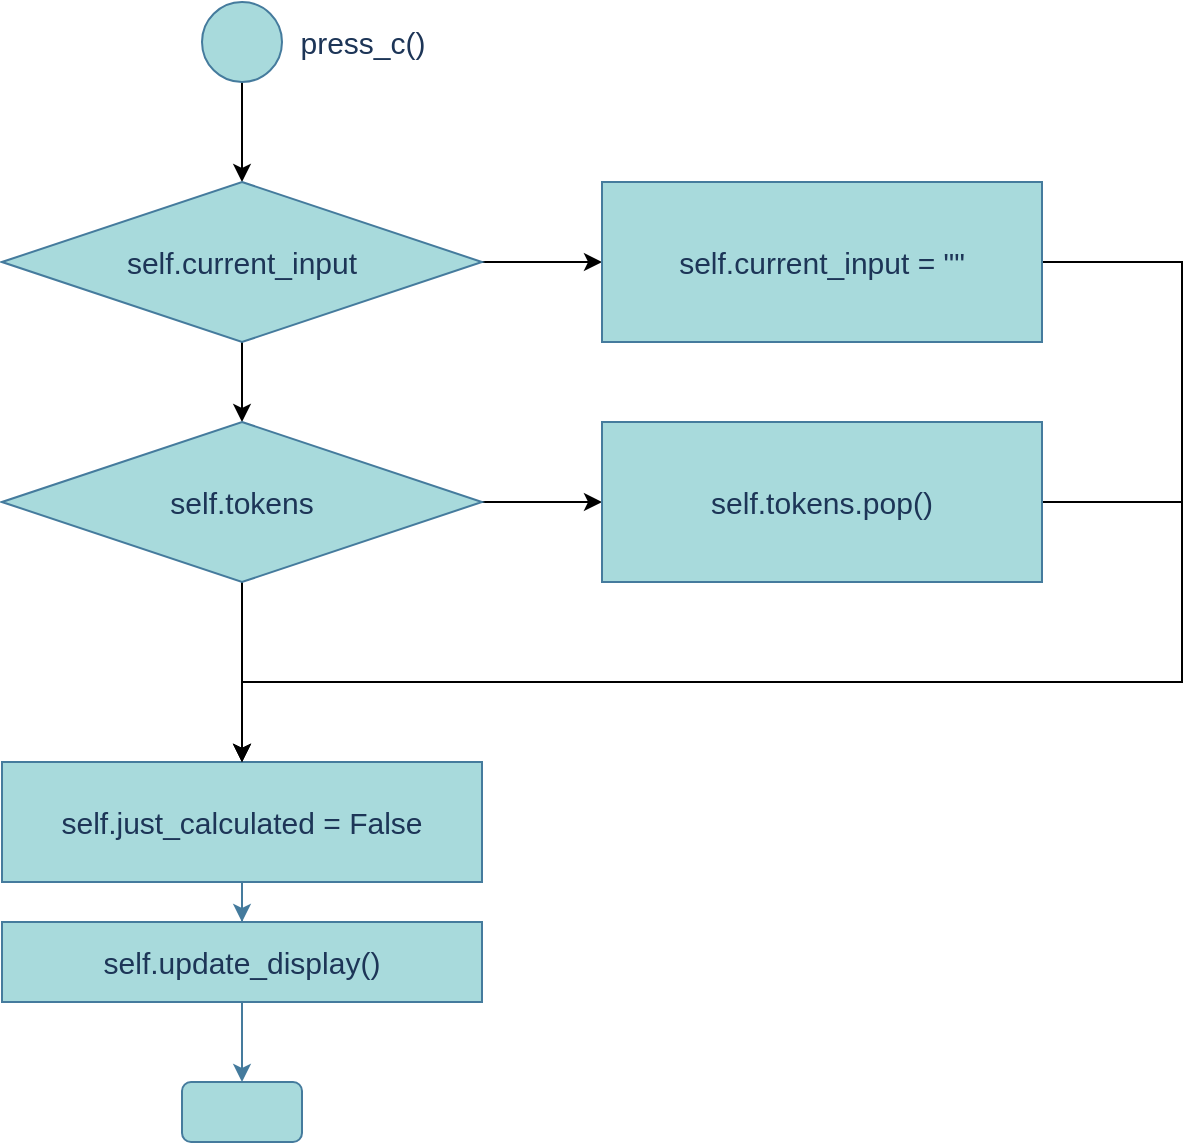 <mxfile version="26.2.2">
  <diagram name="페이지-1" id="7Uzg_gREa5HBoRs-v23F">
    <mxGraphModel dx="679" dy="2018" grid="1" gridSize="10" guides="1" tooltips="1" connect="1" arrows="1" fold="1" page="1" pageScale="1" pageWidth="4681" pageHeight="3300" math="0" shadow="0">
      <root>
        <mxCell id="0" />
        <mxCell id="1" parent="0" />
        <mxCell id="b_kXSumLN6QfNQzlvdBn-2" value="" style="edgeStyle=orthogonalEdgeStyle;rounded=0;orthogonalLoop=1;jettySize=auto;html=1;verticalAlign=middle;" edge="1" parent="1" source="wY5Fy5VMoEpxSJH9tn3--11" target="b_kXSumLN6QfNQzlvdBn-1">
          <mxGeometry relative="1" as="geometry" />
        </mxCell>
        <mxCell id="wY5Fy5VMoEpxSJH9tn3--11" value="" style="verticalLabelPosition=bottom;verticalAlign=middle;html=1;shape=mxgraph.flowchart.on-page_reference;strokeColor=#457B9D;fontColor=#1D3557;fillColor=#A8DADC;fontSize=15;" parent="1" vertex="1">
          <mxGeometry x="850" y="80" width="40" height="40" as="geometry" />
        </mxCell>
        <mxCell id="wY5Fy5VMoEpxSJH9tn3--12" value="press_c()" style="text;html=1;align=center;verticalAlign=middle;resizable=0;points=[];autosize=1;strokeColor=none;fillColor=none;fontColor=#1D3557;fontSize=15;" parent="1" vertex="1">
          <mxGeometry x="885" y="85" width="90" height="30" as="geometry" />
        </mxCell>
        <mxCell id="wY5Fy5VMoEpxSJH9tn3--13" value="" style="edgeStyle=orthogonalEdgeStyle;rounded=0;orthogonalLoop=1;jettySize=auto;html=1;strokeColor=#457B9D;fontColor=#1D3557;fillColor=#A8DADC;fontSize=15;verticalAlign=middle;" parent="1" source="wY5Fy5VMoEpxSJH9tn3--14" target="wY5Fy5VMoEpxSJH9tn3--16" edge="1">
          <mxGeometry relative="1" as="geometry" />
        </mxCell>
        <mxCell id="wY5Fy5VMoEpxSJH9tn3--14" value="&lt;div&gt;&lt;span style=&quot;background-color: transparent; color: light-dark(rgb(29, 53, 87), rgb(176, 196, 226));&quot;&gt;self.just_calculated = False&lt;/span&gt;&lt;/div&gt;" style="whiteSpace=wrap;html=1;verticalAlign=middle;fillColor=#A8DADC;strokeColor=#457B9D;fontColor=#1D3557;fontSize=15;" parent="1" vertex="1">
          <mxGeometry x="750" y="460" width="240" height="60" as="geometry" />
        </mxCell>
        <mxCell id="wY5Fy5VMoEpxSJH9tn3--15" value="" style="edgeStyle=orthogonalEdgeStyle;rounded=0;orthogonalLoop=1;jettySize=auto;html=1;strokeColor=#457B9D;fontColor=#1D3557;fillColor=#A8DADC;fontSize=15;verticalAlign=middle;" parent="1" source="wY5Fy5VMoEpxSJH9tn3--16" target="wY5Fy5VMoEpxSJH9tn3--17" edge="1">
          <mxGeometry relative="1" as="geometry" />
        </mxCell>
        <mxCell id="wY5Fy5VMoEpxSJH9tn3--16" value="self.update_display()" style="whiteSpace=wrap;html=1;verticalAlign=middle;fillColor=#A8DADC;strokeColor=#457B9D;fontColor=#1D3557;fontSize=15;" parent="1" vertex="1">
          <mxGeometry x="750" y="540" width="240" height="40" as="geometry" />
        </mxCell>
        <mxCell id="wY5Fy5VMoEpxSJH9tn3--17" value="" style="rounded=1;whiteSpace=wrap;html=1;verticalAlign=middle;fillColor=#A8DADC;strokeColor=#457B9D;fontColor=#1D3557;fontSize=15;" parent="1" vertex="1">
          <mxGeometry x="840" y="620" width="60" height="30" as="geometry" />
        </mxCell>
        <mxCell id="b_kXSumLN6QfNQzlvdBn-4" value="" style="edgeStyle=orthogonalEdgeStyle;rounded=0;orthogonalLoop=1;jettySize=auto;html=1;verticalAlign=middle;" edge="1" parent="1" source="b_kXSumLN6QfNQzlvdBn-1" target="b_kXSumLN6QfNQzlvdBn-3">
          <mxGeometry relative="1" as="geometry" />
        </mxCell>
        <mxCell id="b_kXSumLN6QfNQzlvdBn-6" value="" style="edgeStyle=orthogonalEdgeStyle;rounded=0;orthogonalLoop=1;jettySize=auto;html=1;verticalAlign=middle;" edge="1" parent="1" source="b_kXSumLN6QfNQzlvdBn-1" target="b_kXSumLN6QfNQzlvdBn-5">
          <mxGeometry relative="1" as="geometry" />
        </mxCell>
        <mxCell id="b_kXSumLN6QfNQzlvdBn-1" value="self.current_input" style="rhombus;whiteSpace=wrap;html=1;fontSize=15;verticalAlign=middle;fillColor=#A8DADC;strokeColor=#457B9D;fontColor=#1D3557;" vertex="1" parent="1">
          <mxGeometry x="750" y="170" width="240" height="80" as="geometry" />
        </mxCell>
        <mxCell id="b_kXSumLN6QfNQzlvdBn-9" value="" style="edgeStyle=orthogonalEdgeStyle;rounded=0;orthogonalLoop=1;jettySize=auto;html=1;verticalAlign=middle;" edge="1" parent="1" source="b_kXSumLN6QfNQzlvdBn-3" target="b_kXSumLN6QfNQzlvdBn-8">
          <mxGeometry relative="1" as="geometry" />
        </mxCell>
        <mxCell id="b_kXSumLN6QfNQzlvdBn-10" style="edgeStyle=orthogonalEdgeStyle;rounded=0;orthogonalLoop=1;jettySize=auto;html=1;entryX=0.5;entryY=0;entryDx=0;entryDy=0;" edge="1" parent="1" source="b_kXSumLN6QfNQzlvdBn-3" target="wY5Fy5VMoEpxSJH9tn3--14">
          <mxGeometry relative="1" as="geometry" />
        </mxCell>
        <mxCell id="b_kXSumLN6QfNQzlvdBn-3" value="self.tokens" style="rhombus;whiteSpace=wrap;html=1;fontSize=15;fillColor=#A8DADC;strokeColor=#457B9D;fontColor=#1D3557;verticalAlign=middle;" vertex="1" parent="1">
          <mxGeometry x="750" y="290" width="240" height="80" as="geometry" />
        </mxCell>
        <mxCell id="b_kXSumLN6QfNQzlvdBn-11" style="edgeStyle=orthogonalEdgeStyle;rounded=0;orthogonalLoop=1;jettySize=auto;html=1;entryX=0.5;entryY=0;entryDx=0;entryDy=0;" edge="1" parent="1" source="b_kXSumLN6QfNQzlvdBn-5" target="wY5Fy5VMoEpxSJH9tn3--14">
          <mxGeometry relative="1" as="geometry">
            <Array as="points">
              <mxPoint x="1340" y="210" />
              <mxPoint x="1340" y="420" />
              <mxPoint x="870" y="420" />
            </Array>
          </mxGeometry>
        </mxCell>
        <mxCell id="b_kXSumLN6QfNQzlvdBn-5" value="self.current_input = &quot;&quot;" style="whiteSpace=wrap;html=1;fontSize=15;fillColor=#A8DADC;strokeColor=#457B9D;fontColor=#1D3557;verticalAlign=middle;" vertex="1" parent="1">
          <mxGeometry x="1050" y="170" width="220" height="80" as="geometry" />
        </mxCell>
        <mxCell id="b_kXSumLN6QfNQzlvdBn-12" style="edgeStyle=orthogonalEdgeStyle;rounded=0;orthogonalLoop=1;jettySize=auto;html=1;entryX=0.5;entryY=0;entryDx=0;entryDy=0;" edge="1" parent="1" source="b_kXSumLN6QfNQzlvdBn-8" target="wY5Fy5VMoEpxSJH9tn3--14">
          <mxGeometry relative="1" as="geometry">
            <mxPoint x="870" y="450" as="targetPoint" />
            <Array as="points">
              <mxPoint x="1340" y="330" />
              <mxPoint x="1340" y="420" />
              <mxPoint x="870" y="420" />
            </Array>
          </mxGeometry>
        </mxCell>
        <mxCell id="b_kXSumLN6QfNQzlvdBn-8" value="self.tokens.pop()" style="whiteSpace=wrap;html=1;fontSize=15;fillColor=#A8DADC;strokeColor=#457B9D;fontColor=#1D3557;verticalAlign=middle;" vertex="1" parent="1">
          <mxGeometry x="1050" y="290" width="220" height="80" as="geometry" />
        </mxCell>
      </root>
    </mxGraphModel>
  </diagram>
</mxfile>
